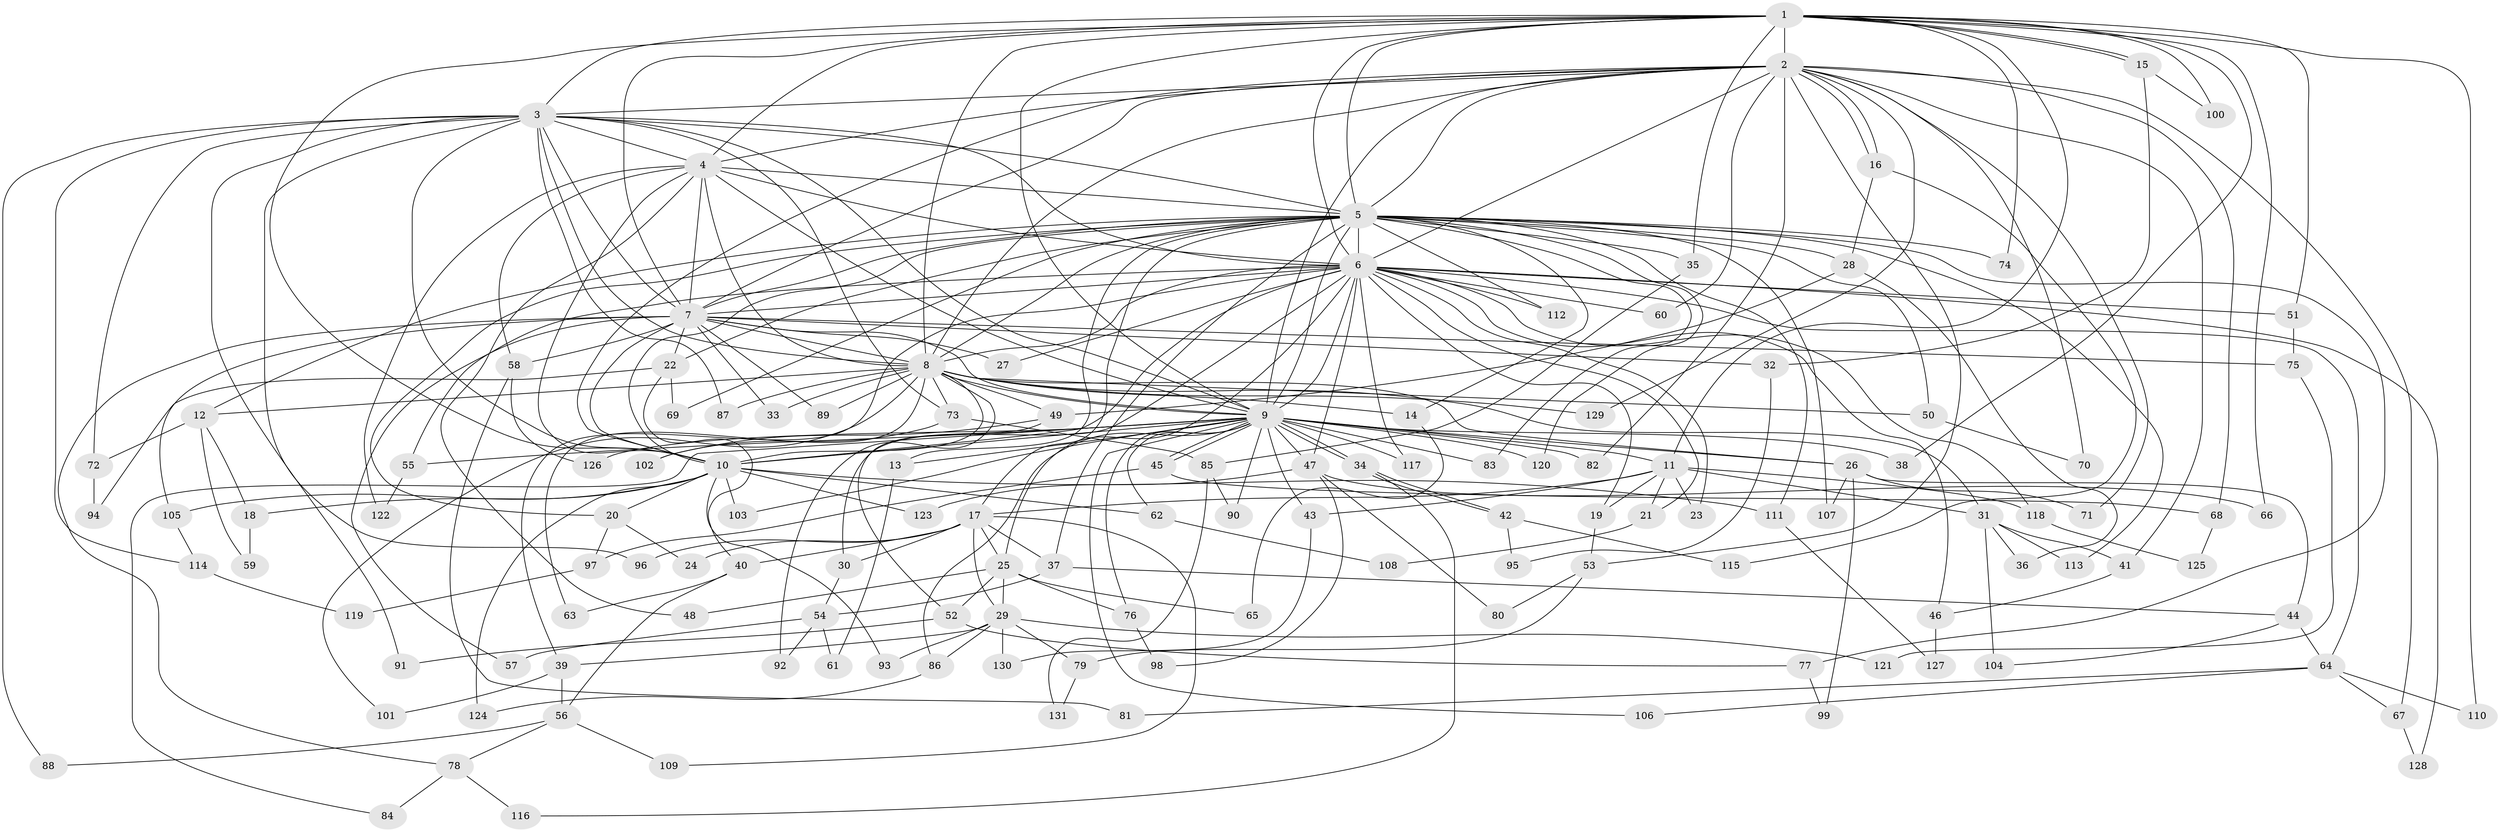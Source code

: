// coarse degree distribution, {34: 0.02564102564102564, 6: 0.02564102564102564, 14: 0.02564102564102564, 19: 0.02564102564102564, 11: 0.02564102564102564, 9: 0.02564102564102564, 3: 0.20512820512820512, 2: 0.38461538461538464, 15: 0.02564102564102564, 4: 0.07692307692307693, 1: 0.07692307692307693, 5: 0.07692307692307693}
// Generated by graph-tools (version 1.1) at 2025/17/03/04/25 18:17:50]
// undirected, 131 vertices, 287 edges
graph export_dot {
graph [start="1"]
  node [color=gray90,style=filled];
  1;
  2;
  3;
  4;
  5;
  6;
  7;
  8;
  9;
  10;
  11;
  12;
  13;
  14;
  15;
  16;
  17;
  18;
  19;
  20;
  21;
  22;
  23;
  24;
  25;
  26;
  27;
  28;
  29;
  30;
  31;
  32;
  33;
  34;
  35;
  36;
  37;
  38;
  39;
  40;
  41;
  42;
  43;
  44;
  45;
  46;
  47;
  48;
  49;
  50;
  51;
  52;
  53;
  54;
  55;
  56;
  57;
  58;
  59;
  60;
  61;
  62;
  63;
  64;
  65;
  66;
  67;
  68;
  69;
  70;
  71;
  72;
  73;
  74;
  75;
  76;
  77;
  78;
  79;
  80;
  81;
  82;
  83;
  84;
  85;
  86;
  87;
  88;
  89;
  90;
  91;
  92;
  93;
  94;
  95;
  96;
  97;
  98;
  99;
  100;
  101;
  102;
  103;
  104;
  105;
  106;
  107;
  108;
  109;
  110;
  111;
  112;
  113;
  114;
  115;
  116;
  117;
  118;
  119;
  120;
  121;
  122;
  123;
  124;
  125;
  126;
  127;
  128;
  129;
  130;
  131;
  1 -- 2;
  1 -- 3;
  1 -- 4;
  1 -- 5;
  1 -- 6;
  1 -- 7;
  1 -- 8;
  1 -- 9;
  1 -- 10;
  1 -- 11;
  1 -- 15;
  1 -- 15;
  1 -- 35;
  1 -- 38;
  1 -- 51;
  1 -- 66;
  1 -- 74;
  1 -- 100;
  1 -- 110;
  2 -- 3;
  2 -- 4;
  2 -- 5;
  2 -- 6;
  2 -- 7;
  2 -- 8;
  2 -- 9;
  2 -- 10;
  2 -- 16;
  2 -- 16;
  2 -- 41;
  2 -- 53;
  2 -- 60;
  2 -- 67;
  2 -- 68;
  2 -- 70;
  2 -- 71;
  2 -- 82;
  2 -- 129;
  3 -- 4;
  3 -- 5;
  3 -- 6;
  3 -- 7;
  3 -- 8;
  3 -- 9;
  3 -- 10;
  3 -- 72;
  3 -- 73;
  3 -- 87;
  3 -- 88;
  3 -- 91;
  3 -- 96;
  3 -- 114;
  4 -- 5;
  4 -- 6;
  4 -- 7;
  4 -- 8;
  4 -- 9;
  4 -- 10;
  4 -- 48;
  4 -- 58;
  4 -- 122;
  5 -- 6;
  5 -- 7;
  5 -- 8;
  5 -- 9;
  5 -- 10;
  5 -- 12;
  5 -- 13;
  5 -- 14;
  5 -- 17;
  5 -- 20;
  5 -- 22;
  5 -- 28;
  5 -- 35;
  5 -- 37;
  5 -- 50;
  5 -- 69;
  5 -- 74;
  5 -- 77;
  5 -- 83;
  5 -- 107;
  5 -- 111;
  5 -- 112;
  5 -- 113;
  5 -- 120;
  6 -- 7;
  6 -- 8;
  6 -- 9;
  6 -- 10;
  6 -- 19;
  6 -- 21;
  6 -- 23;
  6 -- 25;
  6 -- 27;
  6 -- 30;
  6 -- 39;
  6 -- 46;
  6 -- 47;
  6 -- 51;
  6 -- 55;
  6 -- 60;
  6 -- 64;
  6 -- 112;
  6 -- 117;
  6 -- 118;
  6 -- 128;
  7 -- 8;
  7 -- 9;
  7 -- 10;
  7 -- 22;
  7 -- 27;
  7 -- 32;
  7 -- 33;
  7 -- 57;
  7 -- 58;
  7 -- 75;
  7 -- 78;
  7 -- 89;
  7 -- 105;
  8 -- 9;
  8 -- 10;
  8 -- 12;
  8 -- 14;
  8 -- 26;
  8 -- 31;
  8 -- 33;
  8 -- 49;
  8 -- 50;
  8 -- 63;
  8 -- 73;
  8 -- 87;
  8 -- 89;
  8 -- 92;
  8 -- 101;
  8 -- 129;
  9 -- 10;
  9 -- 11;
  9 -- 13;
  9 -- 26;
  9 -- 34;
  9 -- 34;
  9 -- 38;
  9 -- 43;
  9 -- 45;
  9 -- 45;
  9 -- 47;
  9 -- 55;
  9 -- 62;
  9 -- 76;
  9 -- 82;
  9 -- 83;
  9 -- 84;
  9 -- 86;
  9 -- 90;
  9 -- 103;
  9 -- 106;
  9 -- 117;
  9 -- 120;
  9 -- 126;
  10 -- 18;
  10 -- 20;
  10 -- 62;
  10 -- 93;
  10 -- 103;
  10 -- 105;
  10 -- 111;
  10 -- 123;
  10 -- 124;
  11 -- 17;
  11 -- 19;
  11 -- 21;
  11 -- 23;
  11 -- 31;
  11 -- 43;
  11 -- 118;
  12 -- 18;
  12 -- 59;
  12 -- 72;
  13 -- 61;
  14 -- 65;
  15 -- 32;
  15 -- 100;
  16 -- 28;
  16 -- 115;
  17 -- 24;
  17 -- 25;
  17 -- 29;
  17 -- 30;
  17 -- 37;
  17 -- 40;
  17 -- 96;
  17 -- 109;
  18 -- 59;
  19 -- 53;
  20 -- 24;
  20 -- 97;
  21 -- 108;
  22 -- 40;
  22 -- 69;
  22 -- 94;
  25 -- 29;
  25 -- 48;
  25 -- 52;
  25 -- 65;
  25 -- 76;
  26 -- 44;
  26 -- 71;
  26 -- 99;
  26 -- 107;
  28 -- 36;
  28 -- 49;
  29 -- 39;
  29 -- 79;
  29 -- 86;
  29 -- 93;
  29 -- 121;
  29 -- 130;
  30 -- 54;
  31 -- 36;
  31 -- 41;
  31 -- 104;
  31 -- 113;
  32 -- 95;
  34 -- 42;
  34 -- 42;
  34 -- 116;
  35 -- 85;
  37 -- 44;
  37 -- 54;
  39 -- 56;
  39 -- 101;
  40 -- 56;
  40 -- 63;
  41 -- 46;
  42 -- 95;
  42 -- 115;
  43 -- 130;
  44 -- 64;
  44 -- 104;
  45 -- 68;
  45 -- 97;
  46 -- 127;
  47 -- 66;
  47 -- 80;
  47 -- 98;
  47 -- 123;
  49 -- 52;
  49 -- 102;
  50 -- 70;
  51 -- 75;
  52 -- 77;
  52 -- 91;
  53 -- 79;
  53 -- 80;
  54 -- 57;
  54 -- 61;
  54 -- 92;
  55 -- 122;
  56 -- 78;
  56 -- 88;
  56 -- 109;
  58 -- 81;
  58 -- 126;
  62 -- 108;
  64 -- 67;
  64 -- 81;
  64 -- 106;
  64 -- 110;
  67 -- 128;
  68 -- 125;
  72 -- 94;
  73 -- 85;
  73 -- 102;
  75 -- 121;
  76 -- 98;
  77 -- 99;
  78 -- 84;
  78 -- 116;
  79 -- 131;
  85 -- 90;
  85 -- 131;
  86 -- 124;
  97 -- 119;
  105 -- 114;
  111 -- 127;
  114 -- 119;
  118 -- 125;
}
